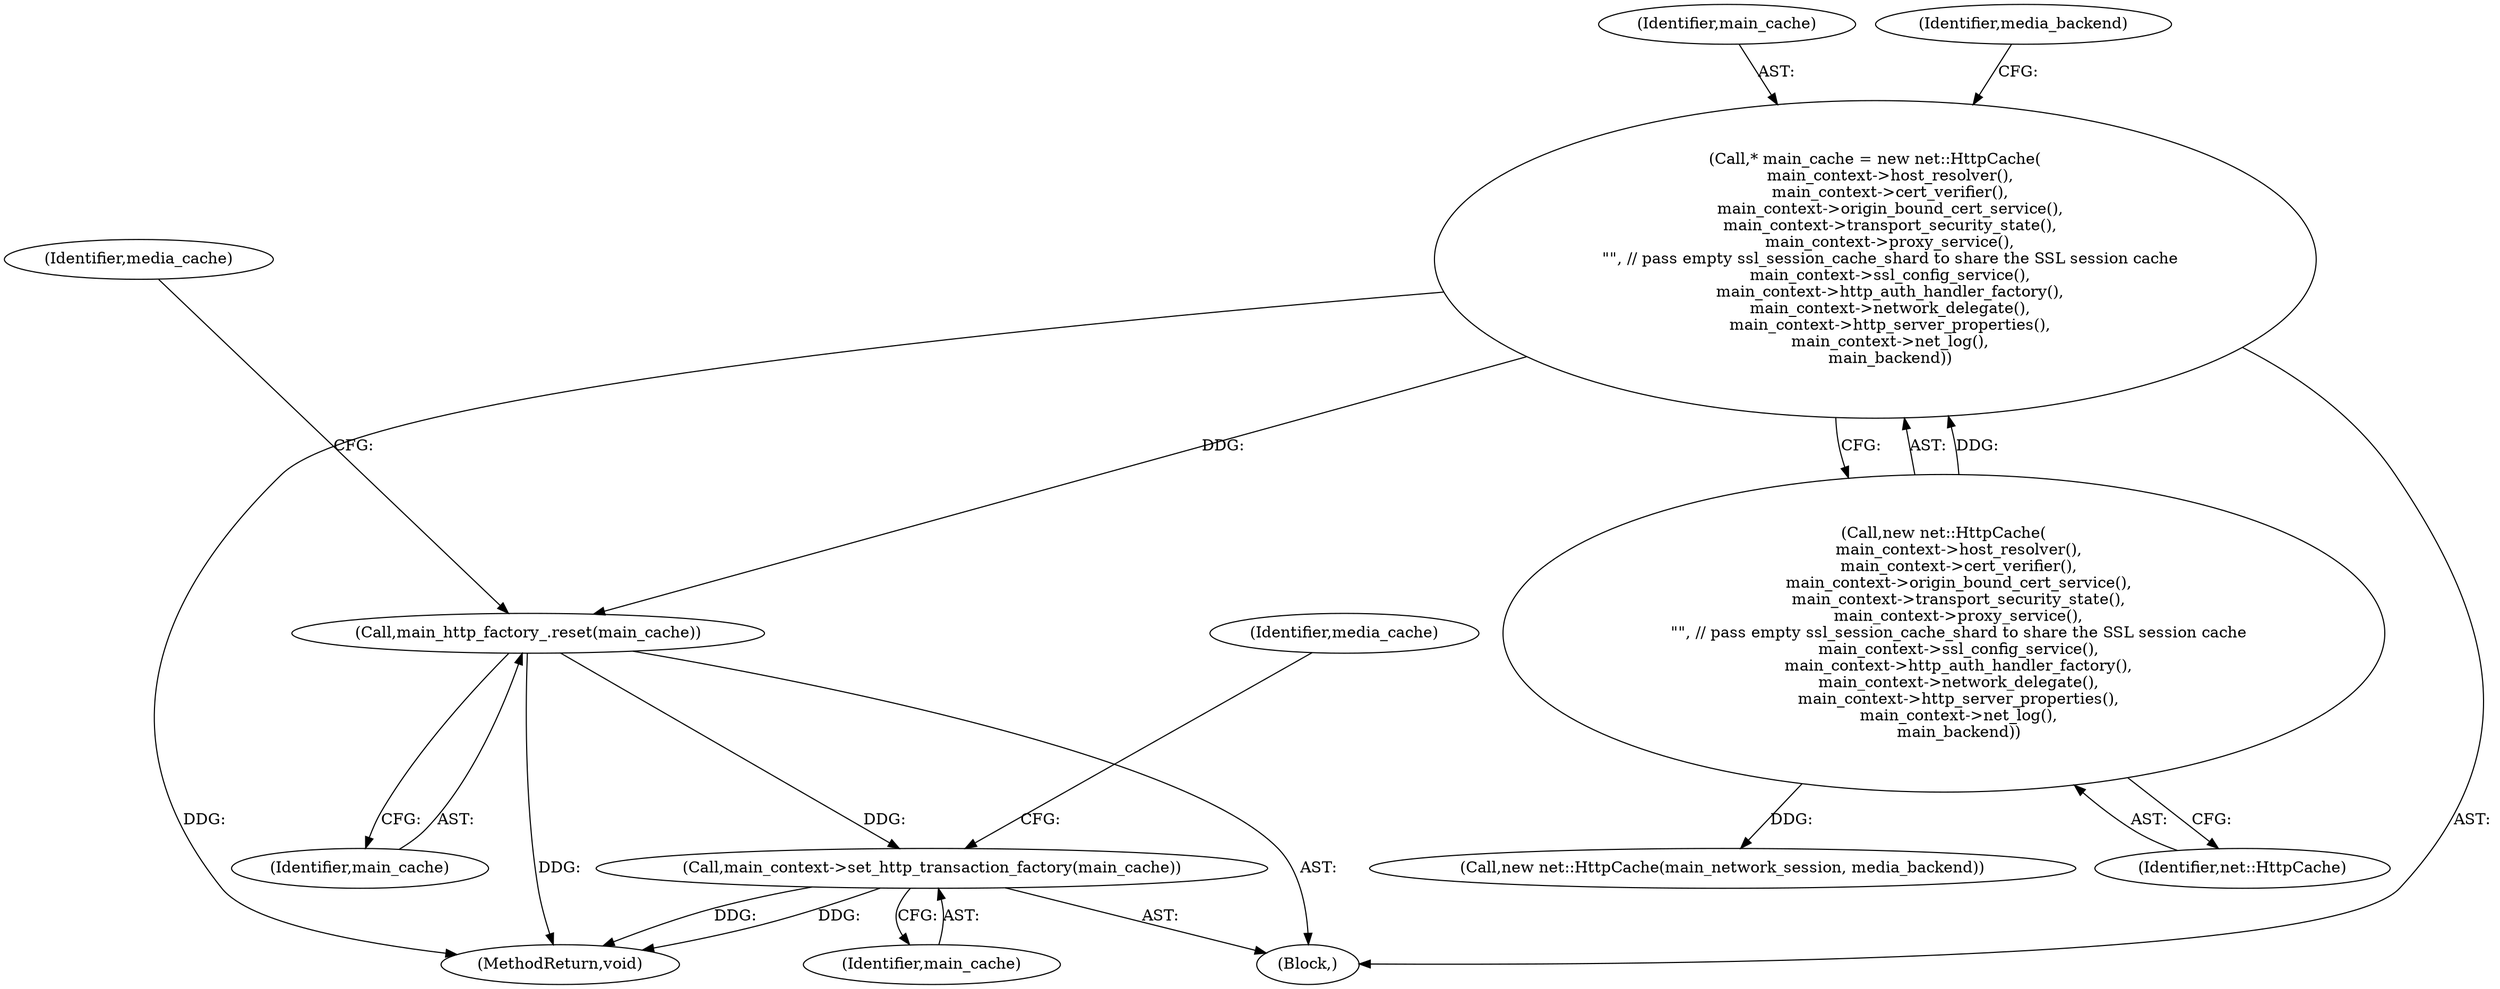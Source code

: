 digraph "0_Chrome_d6b061bf189e0661a3d94d89dbcb2e6f70b433da@API" {
"1000318" [label="(Call,main_http_factory_.reset(main_cache))"];
"1000290" [label="(Call,* main_cache = new net::HttpCache(\n      main_context->host_resolver(),\n      main_context->cert_verifier(),\n      main_context->origin_bound_cert_service(),\n      main_context->transport_security_state(),\n      main_context->proxy_service(),\n      \"\", // pass empty ssl_session_cache_shard to share the SSL session cache\n      main_context->ssl_config_service(),\n      main_context->http_auth_handler_factory(),\n      main_context->network_delegate(),\n      main_context->http_server_properties(),\n      main_context->net_log(),\n      main_backend))"];
"1000292" [label="(Call,new net::HttpCache(\n      main_context->host_resolver(),\n      main_context->cert_verifier(),\n      main_context->origin_bound_cert_service(),\n      main_context->transport_security_state(),\n      main_context->proxy_service(),\n      \"\", // pass empty ssl_session_cache_shard to share the SSL session cache\n      main_context->ssl_config_service(),\n      main_context->http_auth_handler_factory(),\n      main_context->network_delegate(),\n      main_context->http_server_properties(),\n      main_context->net_log(),\n      main_backend))"];
"1000322" [label="(Call,main_context->set_http_transaction_factory(main_cache))"];
"1000306" [label="(Call,new net::HttpCache(main_network_session, media_backend))"];
"1000318" [label="(Call,main_http_factory_.reset(main_cache))"];
"1000319" [label="(Identifier,main_cache)"];
"1000322" [label="(Call,main_context->set_http_transaction_factory(main_cache))"];
"1000292" [label="(Call,new net::HttpCache(\n      main_context->host_resolver(),\n      main_context->cert_verifier(),\n      main_context->origin_bound_cert_service(),\n      main_context->transport_security_state(),\n      main_context->proxy_service(),\n      \"\", // pass empty ssl_session_cache_shard to share the SSL session cache\n      main_context->ssl_config_service(),\n      main_context->http_auth_handler_factory(),\n      main_context->network_delegate(),\n      main_context->http_server_properties(),\n      main_context->net_log(),\n      main_backend))"];
"1000291" [label="(Identifier,main_cache)"];
"1000345" [label="(MethodReturn,void)"];
"1000321" [label="(Identifier,media_cache)"];
"1000323" [label="(Identifier,main_cache)"];
"1000103" [label="(Block,)"];
"1000293" [label="(Identifier,net::HttpCache)"];
"1000290" [label="(Call,* main_cache = new net::HttpCache(\n      main_context->host_resolver(),\n      main_context->cert_verifier(),\n      main_context->origin_bound_cert_service(),\n      main_context->transport_security_state(),\n      main_context->proxy_service(),\n      \"\", // pass empty ssl_session_cache_shard to share the SSL session cache\n      main_context->ssl_config_service(),\n      main_context->http_auth_handler_factory(),\n      main_context->network_delegate(),\n      main_context->http_server_properties(),\n      main_context->net_log(),\n      main_backend))"];
"1000325" [label="(Identifier,media_cache)"];
"1000296" [label="(Identifier,media_backend)"];
"1000318" -> "1000103"  [label="AST: "];
"1000318" -> "1000319"  [label="CFG: "];
"1000319" -> "1000318"  [label="AST: "];
"1000321" -> "1000318"  [label="CFG: "];
"1000318" -> "1000345"  [label="DDG: "];
"1000290" -> "1000318"  [label="DDG: "];
"1000318" -> "1000322"  [label="DDG: "];
"1000290" -> "1000103"  [label="AST: "];
"1000290" -> "1000292"  [label="CFG: "];
"1000291" -> "1000290"  [label="AST: "];
"1000292" -> "1000290"  [label="AST: "];
"1000296" -> "1000290"  [label="CFG: "];
"1000290" -> "1000345"  [label="DDG: "];
"1000292" -> "1000290"  [label="DDG: "];
"1000292" -> "1000293"  [label="CFG: "];
"1000293" -> "1000292"  [label="AST: "];
"1000292" -> "1000306"  [label="DDG: "];
"1000322" -> "1000103"  [label="AST: "];
"1000322" -> "1000323"  [label="CFG: "];
"1000323" -> "1000322"  [label="AST: "];
"1000325" -> "1000322"  [label="CFG: "];
"1000322" -> "1000345"  [label="DDG: "];
"1000322" -> "1000345"  [label="DDG: "];
}
